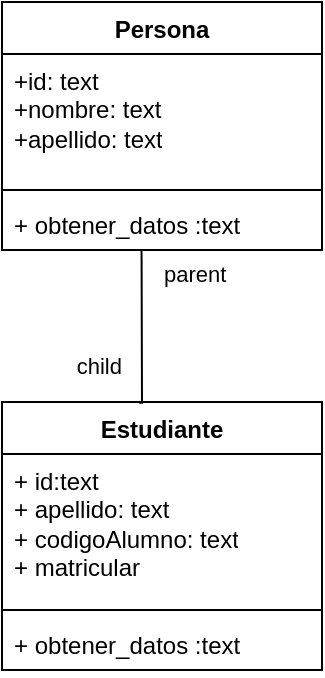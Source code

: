 <mxfile version="24.7.10">
  <diagram name="Página-1" id="OFl7dbmt2HnvcGcvrAQp">
    <mxGraphModel dx="485" dy="428" grid="1" gridSize="10" guides="1" tooltips="1" connect="1" arrows="1" fold="1" page="1" pageScale="1" pageWidth="827" pageHeight="1169" math="0" shadow="0">
      <root>
        <mxCell id="0" />
        <mxCell id="1" parent="0" />
        <mxCell id="GBeYlw1Z3ixv-4EHrypa-8" value="Estudiante" style="swimlane;fontStyle=1;align=center;verticalAlign=top;childLayout=stackLayout;horizontal=1;startSize=26;horizontalStack=0;resizeParent=1;resizeParentMax=0;resizeLast=0;collapsible=1;marginBottom=0;whiteSpace=wrap;html=1;" vertex="1" parent="1">
          <mxGeometry x="80" y="320" width="160" height="134" as="geometry" />
        </mxCell>
        <mxCell id="GBeYlw1Z3ixv-4EHrypa-9" value="+ id:text&lt;div&gt;+ apellido: text&lt;/div&gt;&lt;div&gt;+ codigoAlumno: text&lt;/div&gt;&lt;div&gt;+ matricular&lt;br&gt;&lt;div&gt;&lt;br&gt;&lt;/div&gt;&lt;/div&gt;" style="text;strokeColor=none;fillColor=none;align=left;verticalAlign=top;spacingLeft=4;spacingRight=4;overflow=hidden;rotatable=0;points=[[0,0.5],[1,0.5]];portConstraint=eastwest;whiteSpace=wrap;html=1;" vertex="1" parent="GBeYlw1Z3ixv-4EHrypa-8">
          <mxGeometry y="26" width="160" height="74" as="geometry" />
        </mxCell>
        <mxCell id="GBeYlw1Z3ixv-4EHrypa-10" value="" style="line;strokeWidth=1;fillColor=none;align=left;verticalAlign=middle;spacingTop=-1;spacingLeft=3;spacingRight=3;rotatable=0;labelPosition=right;points=[];portConstraint=eastwest;strokeColor=inherit;" vertex="1" parent="GBeYlw1Z3ixv-4EHrypa-8">
          <mxGeometry y="100" width="160" height="8" as="geometry" />
        </mxCell>
        <mxCell id="GBeYlw1Z3ixv-4EHrypa-11" value="+ obtener_datos :text" style="text;strokeColor=none;fillColor=none;align=left;verticalAlign=top;spacingLeft=4;spacingRight=4;overflow=hidden;rotatable=0;points=[[0,0.5],[1,0.5]];portConstraint=eastwest;whiteSpace=wrap;html=1;" vertex="1" parent="GBeYlw1Z3ixv-4EHrypa-8">
          <mxGeometry y="108" width="160" height="26" as="geometry" />
        </mxCell>
        <mxCell id="GBeYlw1Z3ixv-4EHrypa-12" value="Persona" style="swimlane;fontStyle=1;align=center;verticalAlign=top;childLayout=stackLayout;horizontal=1;startSize=26;horizontalStack=0;resizeParent=1;resizeParentMax=0;resizeLast=0;collapsible=1;marginBottom=0;whiteSpace=wrap;html=1;" vertex="1" parent="1">
          <mxGeometry x="80" y="120" width="160" height="124" as="geometry" />
        </mxCell>
        <mxCell id="GBeYlw1Z3ixv-4EHrypa-13" value="+id: text&lt;div&gt;+nombre: text&lt;/div&gt;&lt;div&gt;+apellido: text&lt;/div&gt;" style="text;strokeColor=none;fillColor=none;align=left;verticalAlign=top;spacingLeft=4;spacingRight=4;overflow=hidden;rotatable=0;points=[[0,0.5],[1,0.5]];portConstraint=eastwest;whiteSpace=wrap;html=1;" vertex="1" parent="GBeYlw1Z3ixv-4EHrypa-12">
          <mxGeometry y="26" width="160" height="64" as="geometry" />
        </mxCell>
        <mxCell id="GBeYlw1Z3ixv-4EHrypa-14" value="" style="line;strokeWidth=1;fillColor=none;align=left;verticalAlign=middle;spacingTop=-1;spacingLeft=3;spacingRight=3;rotatable=0;labelPosition=right;points=[];portConstraint=eastwest;strokeColor=inherit;" vertex="1" parent="GBeYlw1Z3ixv-4EHrypa-12">
          <mxGeometry y="90" width="160" height="8" as="geometry" />
        </mxCell>
        <mxCell id="GBeYlw1Z3ixv-4EHrypa-15" value="+ obtener_datos :text" style="text;strokeColor=none;fillColor=none;align=left;verticalAlign=top;spacingLeft=4;spacingRight=4;overflow=hidden;rotatable=0;points=[[0,0.5],[1,0.5]];portConstraint=eastwest;whiteSpace=wrap;html=1;" vertex="1" parent="GBeYlw1Z3ixv-4EHrypa-12">
          <mxGeometry y="98" width="160" height="26" as="geometry" />
        </mxCell>
        <mxCell id="GBeYlw1Z3ixv-4EHrypa-16" value="" style="endArrow=none;html=1;edgeStyle=orthogonalEdgeStyle;rounded=0;exitX=0.436;exitY=1.012;exitDx=0;exitDy=0;exitPerimeter=0;entryX=0.429;entryY=0.003;entryDx=0;entryDy=0;entryPerimeter=0;" edge="1" parent="1" source="GBeYlw1Z3ixv-4EHrypa-15" target="GBeYlw1Z3ixv-4EHrypa-8">
          <mxGeometry relative="1" as="geometry">
            <mxPoint x="151.12" y="260.012" as="sourcePoint" />
            <mxPoint x="151" y="310" as="targetPoint" />
            <Array as="points">
              <mxPoint x="150" y="250" />
              <mxPoint x="150" y="320" />
            </Array>
          </mxGeometry>
        </mxCell>
        <mxCell id="GBeYlw1Z3ixv-4EHrypa-17" value="parent" style="edgeLabel;resizable=0;html=1;align=left;verticalAlign=bottom;" connectable="0" vertex="1" parent="GBeYlw1Z3ixv-4EHrypa-16">
          <mxGeometry x="-1" relative="1" as="geometry">
            <mxPoint x="9" y="20" as="offset" />
          </mxGeometry>
        </mxCell>
        <mxCell id="GBeYlw1Z3ixv-4EHrypa-18" value="child" style="edgeLabel;resizable=0;html=1;align=right;verticalAlign=bottom;" connectable="0" vertex="1" parent="GBeYlw1Z3ixv-4EHrypa-16">
          <mxGeometry x="1" relative="1" as="geometry">
            <mxPoint x="-8" y="-10" as="offset" />
          </mxGeometry>
        </mxCell>
      </root>
    </mxGraphModel>
  </diagram>
</mxfile>

